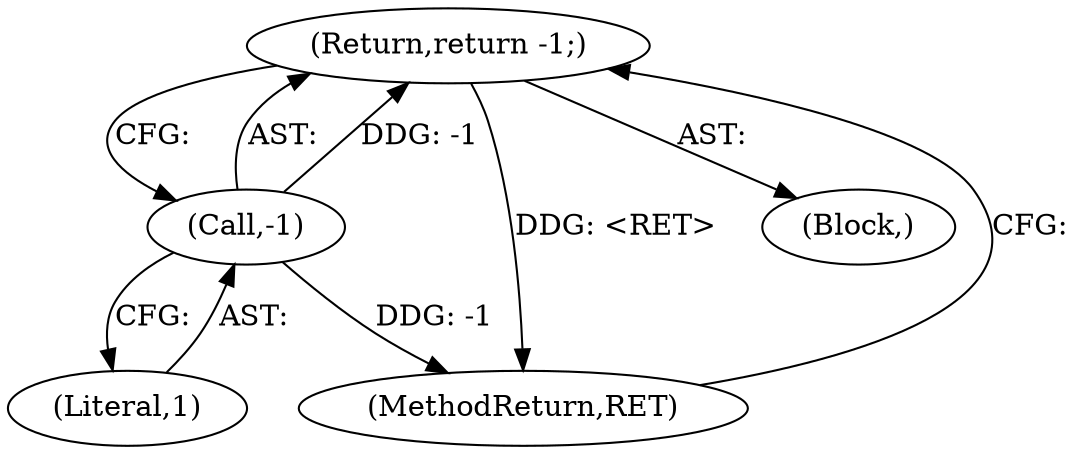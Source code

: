 digraph "1_knc_f237f3e09ecbaf59c897f5046538a7b1a3fa40c1_0@del" {
"1000298" [label="(Return,return -1;)"];
"1000299" [label="(Call,-1)"];
"1000300" [label="(Literal,1)"];
"1000341" [label="(MethodReturn,RET)"];
"1000292" [label="(Block,)"];
"1000299" [label="(Call,-1)"];
"1000298" [label="(Return,return -1;)"];
"1000298" -> "1000292"  [label="AST: "];
"1000298" -> "1000299"  [label="CFG: "];
"1000299" -> "1000298"  [label="AST: "];
"1000341" -> "1000298"  [label="CFG: "];
"1000298" -> "1000341"  [label="DDG: <RET>"];
"1000299" -> "1000298"  [label="DDG: -1"];
"1000299" -> "1000300"  [label="CFG: "];
"1000300" -> "1000299"  [label="AST: "];
"1000299" -> "1000341"  [label="DDG: -1"];
}
